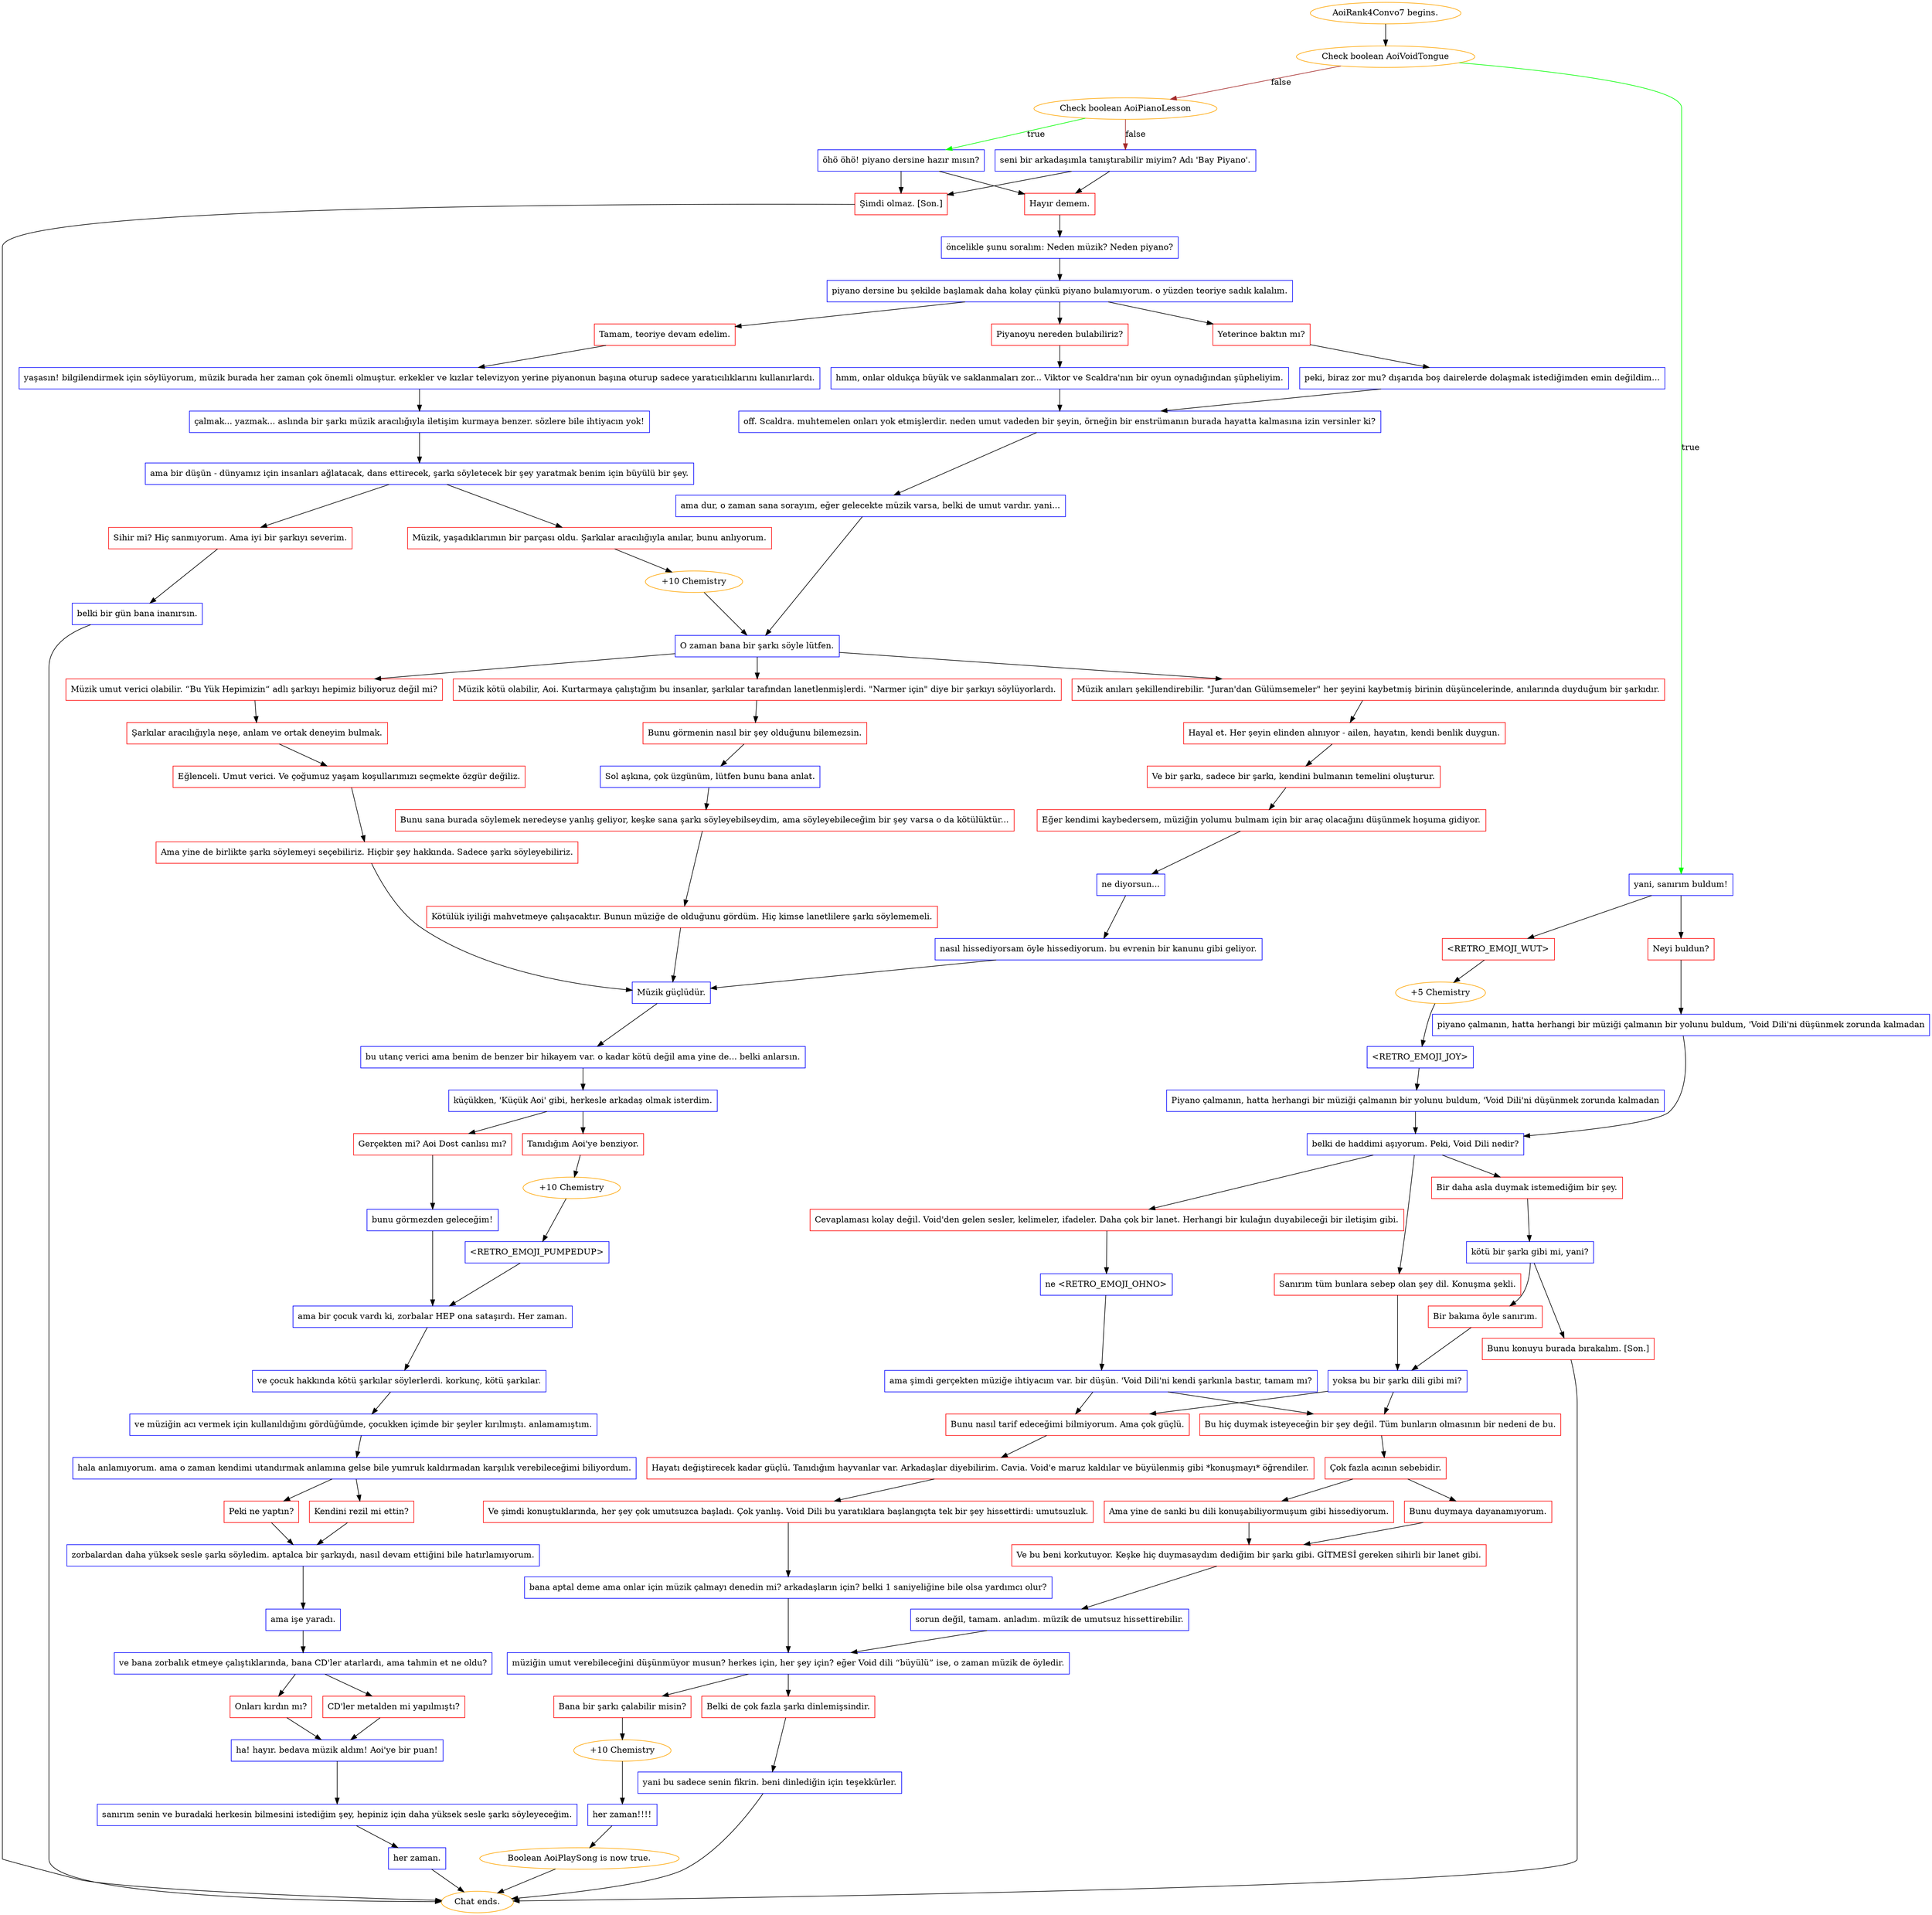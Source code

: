 digraph {
	"AoiRank4Convo7 begins." [color=orange];
		"AoiRank4Convo7 begins." -> j2536274314;
	j2536274314 [label="Check boolean AoiVoidTongue",color=orange];
		j2536274314 -> j2711251512 [label=true,color=green];
		j2536274314 -> j3819763007 [label=false,color=brown];
	j2711251512 [label="yani, sanırım buldum!",shape=box,color=blue];
		j2711251512 -> j2987840905;
		j2711251512 -> j867493431;
	j3819763007 [label="Check boolean AoiPianoLesson",color=orange];
		j3819763007 -> j2845778301 [label=true,color=green];
		j3819763007 -> j664323700 [label=false,color=brown];
	j2987840905 [label="<RETRO_EMOJI_WUT>",shape=box,color=red];
		j2987840905 -> j2795564906;
	j867493431 [label="Neyi buldun?",shape=box,color=red];
		j867493431 -> j3493959077;
	j2845778301 [label="öhö öhö! piyano dersine hazır mısın?",shape=box,color=blue];
		j2845778301 -> j2343524448;
		j2845778301 -> j2964048465;
	j664323700 [label="seni bir arkadaşımla tanıştırabilir miyim? Adı 'Bay Piyano'.",shape=box,color=blue];
		j664323700 -> j2343524448;
		j664323700 -> j2964048465;
	j2795564906 [label="+5 Chemistry",color=orange];
		j2795564906 -> j1942017023;
	j3493959077 [label="piyano çalmanın, hatta herhangi bir müziği çalmanın bir yolunu buldum, 'Void Dili'ni düşünmek zorunda kalmadan",shape=box,color=blue];
		j3493959077 -> j121417567;
	j2343524448 [label="Hayır demem.",shape=box,color=red];
		j2343524448 -> j620840362;
	j2964048465 [label="Şimdi olmaz. [Son.]",shape=box,color=red];
		j2964048465 -> "Chat ends.";
	j1942017023 [label="<RETRO_EMOJI_JOY>",shape=box,color=blue];
		j1942017023 -> j2670133042;
	j121417567 [label="belki de haddimi aşıyorum. Peki, Void Dili nedir?",shape=box,color=blue];
		j121417567 -> j3866043688;
		j121417567 -> j3667618741;
		j121417567 -> j3023632865;
	j620840362 [label="öncelikle şunu soralım: Neden müzik? Neden piyano?",shape=box,color=blue];
		j620840362 -> j967242567;
	"Chat ends." [color=orange];
	j2670133042 [label="Piyano çalmanın, hatta herhangi bir müziği çalmanın bir yolunu buldum, 'Void Dili'ni düşünmek zorunda kalmadan",shape=box,color=blue];
		j2670133042 -> j121417567;
	j3866043688 [label="Cevaplaması kolay değil. Void'den gelen sesler, kelimeler, ifadeler. Daha çok bir lanet. Herhangi bir kulağın duyabileceği bir iletişim gibi.",shape=box,color=red];
		j3866043688 -> j1953961798;
	j3667618741 [label="Bir daha asla duymak istemediğim bir şey.",shape=box,color=red];
		j3667618741 -> j1136075276;
	j3023632865 [label="Sanırım tüm bunlara sebep olan şey dil. Konuşma şekli.",shape=box,color=red];
		j3023632865 -> j4133275360;
	j967242567 [label="piyano dersine bu şekilde başlamak daha kolay çünkü piyano bulamıyorum. o yüzden teoriye sadık kalalım.",shape=box,color=blue];
		j967242567 -> j856257937;
		j967242567 -> j3225430938;
		j967242567 -> j3047138832;
	j1953961798 [label="ne <RETRO_EMOJI_OHNO>",shape=box,color=blue];
		j1953961798 -> j1480038938;
	j1136075276 [label="kötü bir şarkı gibi mi, yani?",shape=box,color=blue];
		j1136075276 -> j4237605291;
		j1136075276 -> j2261249937;
	j4133275360 [label="yoksa bu bir şarkı dili gibi mi?",shape=box,color=blue];
		j4133275360 -> j2965727078;
		j4133275360 -> j3063104683;
	j856257937 [label="Tamam, teoriye devam edelim.",shape=box,color=red];
		j856257937 -> j1311075328;
	j3225430938 [label="Yeterince baktın mı?",shape=box,color=red];
		j3225430938 -> j2097218348;
	j3047138832 [label="Piyanoyu nereden bulabiliriz?",shape=box,color=red];
		j3047138832 -> j2651400507;
	j1480038938 [label="ama şimdi gerçekten müziğe ihtiyacım var. bir düşün. 'Void Dili'ni kendi şarkınla bastır, tamam mı?",shape=box,color=blue];
		j1480038938 -> j2965727078;
		j1480038938 -> j3063104683;
	j4237605291 [label="Bunu konuyu burada bırakalım. [Son.]",shape=box,color=red];
		j4237605291 -> "Chat ends.";
	j2261249937 [label="Bir bakıma öyle sanırım.",shape=box,color=red];
		j2261249937 -> j4133275360;
	j2965727078 [label="Bunu nasıl tarif edeceğimi bilmiyorum. Ama çok güçlü.",shape=box,color=red];
		j2965727078 -> j3184805739;
	j3063104683 [label="Bu hiç duymak isteyeceğin bir şey değil. Tüm bunların olmasının bir nedeni de bu.",shape=box,color=red];
		j3063104683 -> j1858638631;
	j1311075328 [label="yaşasın! bilgilendirmek için söylüyorum, müzik burada her zaman çok önemli olmuştur. erkekler ve kızlar televizyon yerine piyanonun başına oturup sadece yaratıcılıklarını kullanırlardı.",shape=box,color=blue];
		j1311075328 -> j3665470067;
	j2097218348 [label="peki, biraz zor mu? dışarıda boş dairelerde dolaşmak istediğimden emin değildim...",shape=box,color=blue];
		j2097218348 -> j944488923;
	j2651400507 [label="hmm, onlar oldukça büyük ve saklanmaları zor... Viktor ve Scaldra'nın bir oyun oynadığından şüpheliyim.",shape=box,color=blue];
		j2651400507 -> j944488923;
	j3184805739 [label="Hayatı değiştirecek kadar güçlü. Tanıdığım hayvanlar var. Arkadaşlar diyebilirim. Cavia. Void'e maruz kaldılar ve büyülenmiş gibi *konuşmayı* öğrendiler.",shape=box,color=red];
		j3184805739 -> j2995069756;
	j1858638631 [label="Çok fazla acının sebebidir.",shape=box,color=red];
		j1858638631 -> j3344700999;
		j1858638631 -> j3063812451;
	j3665470067 [label="çalmak... yazmak... aslında bir şarkı müzik aracılığıyla iletişim kurmaya benzer. sözlere bile ihtiyacın yok!",shape=box,color=blue];
		j3665470067 -> j2923095099;
	j944488923 [label="off. Scaldra. muhtemelen onları yok etmişlerdir. neden umut vadeden bir şeyin, örneğin bir enstrümanın burada hayatta kalmasına izin versinler ki?",shape=box,color=blue];
		j944488923 -> j1038875764;
	j2995069756 [label="Ve şimdi konuştuklarında, her şey çok umutsuzca başladı. Çok yanlış. Void Dili bu yaratıklara başlangıçta tek bir şey hissettirdi: umutsuzluk.",shape=box,color=red];
		j2995069756 -> j2048391682;
	j3344700999 [label="Bunu duymaya dayanamıyorum.",shape=box,color=red];
		j3344700999 -> j2587064634;
	j3063812451 [label="Ama yine de sanki bu dili konuşabiliyormuşum gibi hissediyorum.",shape=box,color=red];
		j3063812451 -> j2587064634;
	j2923095099 [label="ama bir düşün - dünyamız için insanları ağlatacak, dans ettirecek, şarkı söyletecek bir şey yaratmak benim için büyülü bir şey.",shape=box,color=blue];
		j2923095099 -> j216559490;
		j2923095099 -> j38234715;
	j1038875764 [label="ama dur, o zaman sana sorayım, eğer gelecekte müzik varsa, belki de umut vardır. yani...",shape=box,color=blue];
		j1038875764 -> j473819778;
	j2048391682 [label="bana aptal deme ama onlar için müzik çalmayı denedin mi? arkadaşların için? belki 1 saniyeliğine bile olsa yardımcı olur?",shape=box,color=blue];
		j2048391682 -> j3301254036;
	j2587064634 [label="Ve bu beni korkutuyor. Keşke hiç duymasaydım dediğim bir şarkı gibi. GİTMESİ gereken sihirli bir lanet gibi.",shape=box,color=red];
		j2587064634 -> j3579825058;
	j216559490 [label="Sihir mi? Hiç sanmıyorum. Ama iyi bir şarkıyı severim.",shape=box,color=red];
		j216559490 -> j2839445199;
	j38234715 [label="Müzik, yaşadıklarımın bir parçası oldu. Şarkılar aracılığıyla anılar, bunu anlıyorum.",shape=box,color=red];
		j38234715 -> j3831885977;
	j473819778 [label="O zaman bana bir şarkı söyle lütfen.",shape=box,color=blue];
		j473819778 -> j224787926;
		j473819778 -> j3795186364;
		j473819778 -> j2135839701;
	j3301254036 [label="müziğin umut verebileceğini düşünmüyor musun? herkes için, her şey için? eğer Void dili “büyülü” ise, o zaman müzik de öyledir.",shape=box,color=blue];
		j3301254036 -> j2629163172;
		j3301254036 -> j1722503644;
	j3579825058 [label="sorun değil, tamam. anladım. müzik de umutsuz hissettirebilir.",shape=box,color=blue];
		j3579825058 -> j3301254036;
	j2839445199 [label="belki bir gün bana inanırsın.",shape=box,color=blue];
		j2839445199 -> "Chat ends.";
	j3831885977 [label="+10 Chemistry",color=orange];
		j3831885977 -> j473819778;
	j224787926 [label="Müzik anıları şekillendirebilir. \"Juran'dan Gülümsemeler\" her şeyini kaybetmiş birinin düşüncelerinde, anılarında duyduğum bir şarkıdır.",shape=box,color=red];
		j224787926 -> j3869592261;
	j3795186364 [label="Müzik umut verici olabilir. “Bu Yük Hepimizin“ adlı şarkıyı hepimiz biliyoruz değil mi?",shape=box,color=red];
		j3795186364 -> j2532207714;
	j2135839701 [label="Müzik kötü olabilir, Aoi. Kurtarmaya çalıştığım bu insanlar, şarkılar tarafından lanetlenmişlerdi. \"Narmer için\" diye bir şarkıyı söylüyorlardı.",shape=box,color=red];
		j2135839701 -> j2651051153;
	j2629163172 [label="Bana bir şarkı çalabilir misin?",shape=box,color=red];
		j2629163172 -> j3719985169;
	j1722503644 [label="Belki de çok fazla şarkı dinlemişsindir.",shape=box,color=red];
		j1722503644 -> j3450179313;
	j3869592261 [label="Hayal et. Her şeyin elinden alınıyor - ailen, hayatın, kendi benlik duygun.",shape=box,color=red];
		j3869592261 -> j2062283102;
	j2532207714 [label="Şarkılar aracılığıyla neşe, anlam ve ortak deneyim bulmak.",shape=box,color=red];
		j2532207714 -> j1311350881;
	j2651051153 [label="Bunu görmenin nasıl bir şey olduğunu bilemezsin.",shape=box,color=red];
		j2651051153 -> j3331245165;
	j3719985169 [label="+10 Chemistry",color=orange];
		j3719985169 -> j122051905;
	j3450179313 [label="yani bu sadece senin fikrin. beni dinlediğin için teşekkürler.",shape=box,color=blue];
		j3450179313 -> "Chat ends.";
	j2062283102 [label="Ve bir şarkı, sadece bir şarkı, kendini bulmanın temelini oluşturur.",shape=box,color=red];
		j2062283102 -> j653096882;
	j1311350881 [label="Eğlenceli. Umut verici. Ve çoğumuz yaşam koşullarımızı seçmekte özgür değiliz.",shape=box,color=red];
		j1311350881 -> j2155000556;
	j3331245165 [label="Sol aşkına, çok üzgünüm, lütfen bunu bana anlat.",shape=box,color=blue];
		j3331245165 -> j533586099;
	j122051905 [label="her zaman!!!!",shape=box,color=blue];
		j122051905 -> j4141513296;
	j653096882 [label="Eğer kendimi kaybedersem, müziğin yolumu bulmam için bir araç olacağını düşünmek hoşuma gidiyor.",shape=box,color=red];
		j653096882 -> j2434127288;
	j2155000556 [label="Ama yine de birlikte şarkı söylemeyi seçebiliriz. Hiçbir şey hakkında. Sadece şarkı söyleyebiliriz.",shape=box,color=red];
		j2155000556 -> j243852350;
	j533586099 [label="Bunu sana burada söylemek neredeyse yanlış geliyor, keşke sana şarkı söyleyebilseydim, ama söyleyebileceğim bir şey varsa o da kötülüktür...",shape=box,color=red];
		j533586099 -> j864921791;
	j4141513296 [label="Boolean AoiPlaySong is now true.",color=orange];
		j4141513296 -> "Chat ends.";
	j2434127288 [label="ne diyorsun...",shape=box,color=blue];
		j2434127288 -> j1849961695;
	j243852350 [label="Müzik güçlüdür.",shape=box,color=blue];
		j243852350 -> j595458713;
	j864921791 [label="Kötülük iyiliği mahvetmeye çalışacaktır. Bunun müziğe de olduğunu gördüm. Hiç kimse lanetlilere şarkı söylememeli.",shape=box,color=red];
		j864921791 -> j243852350;
	j1849961695 [label="nasıl hissediyorsam öyle hissediyorum. bu evrenin bir kanunu gibi geliyor.",shape=box,color=blue];
		j1849961695 -> j243852350;
	j595458713 [label="bu utanç verici ama benim de benzer bir hikayem var. o kadar kötü değil ama yine de... belki anlarsın.",shape=box,color=blue];
		j595458713 -> j2816340560;
	j2816340560 [label="küçükken, 'Küçük Aoi' gibi, herkesle arkadaş olmak isterdim.",shape=box,color=blue];
		j2816340560 -> j100259281;
		j2816340560 -> j2697233521;
	j100259281 [label="Tanıdığım Aoi'ye benziyor.",shape=box,color=red];
		j100259281 -> j3334810601;
	j2697233521 [label="Gerçekten mi? Aoi Dost canlısı mı?",shape=box,color=red];
		j2697233521 -> j280386441;
	j3334810601 [label="+10 Chemistry",color=orange];
		j3334810601 -> j976938292;
	j280386441 [label="bunu görmezden geleceğim!",shape=box,color=blue];
		j280386441 -> j1223685301;
	j976938292 [label="<RETRO_EMOJI_PUMPEDUP>",shape=box,color=blue];
		j976938292 -> j1223685301;
	j1223685301 [label="ama bir çocuk vardı ki, zorbalar HEP ona sataşırdı. Her zaman.",shape=box,color=blue];
		j1223685301 -> j1971240533;
	j1971240533 [label="ve çocuk hakkında kötü şarkılar söylerlerdi. korkunç, kötü şarkılar.",shape=box,color=blue];
		j1971240533 -> j258750744;
	j258750744 [label="ve müziğin acı vermek için kullanıldığını gördüğümde, çocukken içimde bir şeyler kırılmıştı. anlamamıştım.",shape=box,color=blue];
		j258750744 -> j3115234587;
	j3115234587 [label="hala anlamıyorum. ama o zaman kendimi utandırmak anlamına gelse bile yumruk kaldırmadan karşılık verebileceğimi biliyordum.",shape=box,color=blue];
		j3115234587 -> j2106337481;
		j3115234587 -> j1361475101;
	j2106337481 [label="Peki ne yaptın?",shape=box,color=red];
		j2106337481 -> j4018240961;
	j1361475101 [label="Kendini rezil mi ettin?",shape=box,color=red];
		j1361475101 -> j4018240961;
	j4018240961 [label="zorbalardan daha yüksek sesle şarkı söyledim. aptalca bir şarkıydı, nasıl devam ettiğini bile hatırlamıyorum.",shape=box,color=blue];
		j4018240961 -> j1581600824;
	j1581600824 [label="ama işe yaradı.",shape=box,color=blue];
		j1581600824 -> j1230174849;
	j1230174849 [label="ve bana zorbalık etmeye çalıştıklarında, bana CD'ler atarlardı, ama tahmin et ne oldu?",shape=box,color=blue];
		j1230174849 -> j4273634271;
		j1230174849 -> j2185447914;
	j4273634271 [label="CD'ler metalden mi yapılmıştı?",shape=box,color=red];
		j4273634271 -> j3823602936;
	j2185447914 [label="Onları kırdın mı?",shape=box,color=red];
		j2185447914 -> j3823602936;
	j3823602936 [label="ha! hayır. bedava müzik aldım! Aoi'ye bir puan!",shape=box,color=blue];
		j3823602936 -> j671959406;
	j671959406 [label="sanırım senin ve buradaki herkesin bilmesini istediğim şey, hepiniz için daha yüksek sesle şarkı söyleyeceğim.",shape=box,color=blue];
		j671959406 -> j1207878876;
	j1207878876 [label="her zaman.",shape=box,color=blue];
		j1207878876 -> "Chat ends.";
}